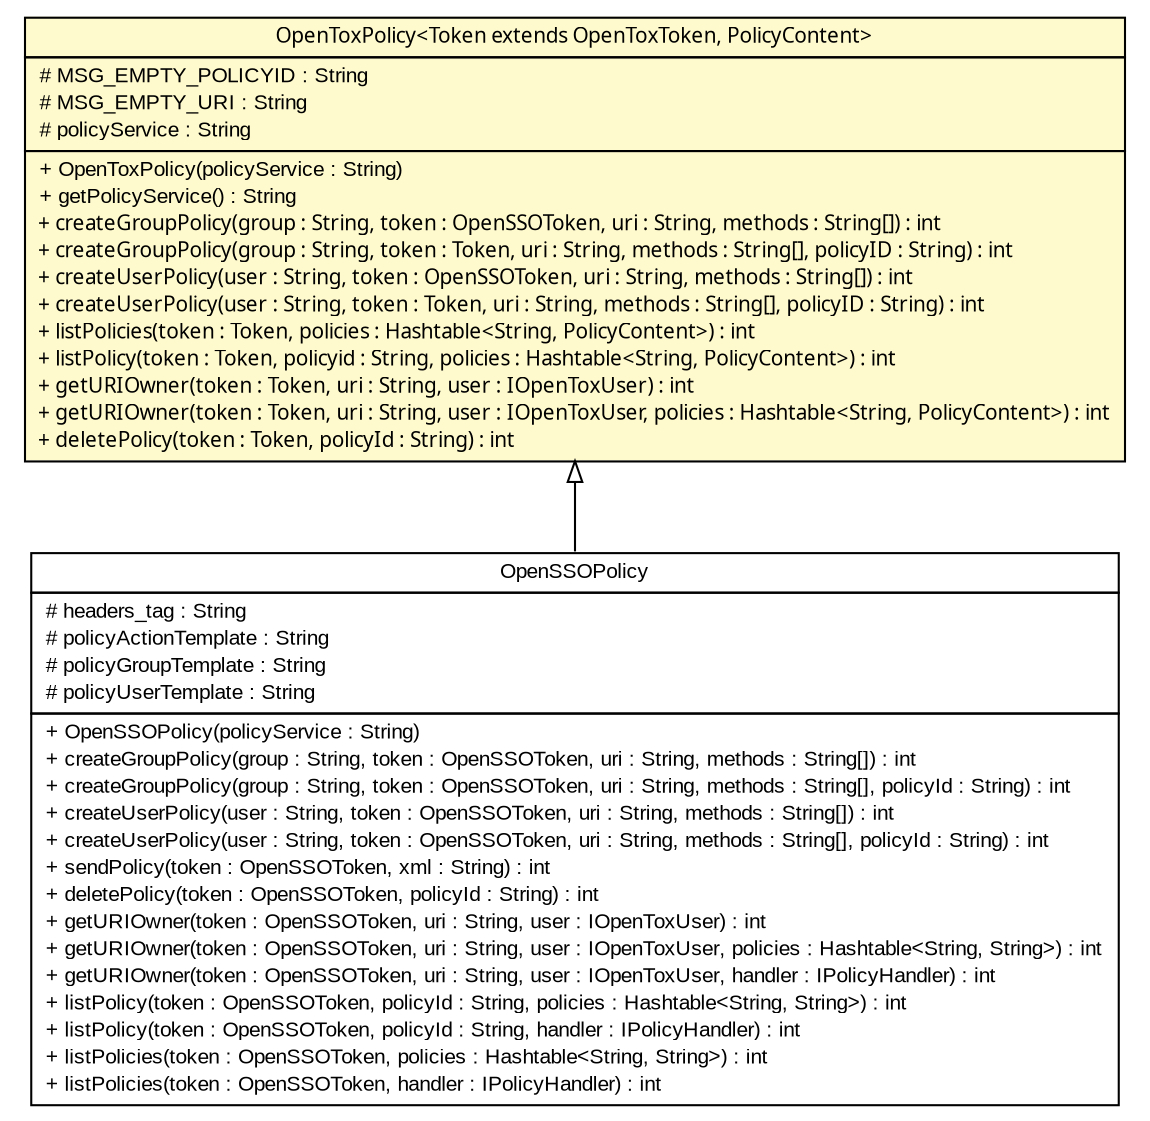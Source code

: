 #!/usr/local/bin/dot
#
# Class diagram 
# Generated by UmlGraph version 4.6 (http://www.spinellis.gr/sw/umlgraph)
#

digraph G {
	edge [fontname="arial",fontsize=10,labelfontname="arial",labelfontsize=10];
	node [fontname="arial",fontsize=10,shape=plaintext];
	// org.opentox.aa.OpenToxPolicy<Token extends org.opentox.aa.OpenToxToken, PolicyContent>
	c566 [label=<<table border="0" cellborder="1" cellspacing="0" cellpadding="2" port="p" bgcolor="lemonChiffon" href="./OpenToxPolicy.html">
		<tr><td><table border="0" cellspacing="0" cellpadding="1">
			<tr><td><font face="ariali"> OpenToxPolicy&lt;Token extends OpenToxToken, PolicyContent&gt; </font></td></tr>
		</table></td></tr>
		<tr><td><table border="0" cellspacing="0" cellpadding="1">
			<tr><td align="left"> # MSG_EMPTY_POLICYID : String </td></tr>
			<tr><td align="left"> # MSG_EMPTY_URI : String </td></tr>
			<tr><td align="left"> # policyService : String </td></tr>
		</table></td></tr>
		<tr><td><table border="0" cellspacing="0" cellpadding="1">
			<tr><td align="left"> + OpenToxPolicy(policyService : String) </td></tr>
			<tr><td align="left"> + getPolicyService() : String </td></tr>
			<tr><td align="left"><font face="ariali" point-size="10.0"> + createGroupPolicy(group : String, token : OpenSSOToken, uri : String, methods : String[]) : int </font></td></tr>
			<tr><td align="left"><font face="ariali" point-size="10.0"> + createGroupPolicy(group : String, token : Token, uri : String, methods : String[], policyID : String) : int </font></td></tr>
			<tr><td align="left"><font face="ariali" point-size="10.0"> + createUserPolicy(user : String, token : OpenSSOToken, uri : String, methods : String[]) : int </font></td></tr>
			<tr><td align="left"><font face="ariali" point-size="10.0"> + createUserPolicy(user : String, token : Token, uri : String, methods : String[], policyID : String) : int </font></td></tr>
			<tr><td align="left"><font face="ariali" point-size="10.0"> + listPolicies(token : Token, policies : Hashtable&lt;String, PolicyContent&gt;) : int </font></td></tr>
			<tr><td align="left"><font face="ariali" point-size="10.0"> + listPolicy(token : Token, policyid : String, policies : Hashtable&lt;String, PolicyContent&gt;) : int </font></td></tr>
			<tr><td align="left"><font face="ariali" point-size="10.0"> + getURIOwner(token : Token, uri : String, user : IOpenToxUser) : int </font></td></tr>
			<tr><td align="left"><font face="ariali" point-size="10.0"> + getURIOwner(token : Token, uri : String, user : IOpenToxUser, policies : Hashtable&lt;String, PolicyContent&gt;) : int </font></td></tr>
			<tr><td align="left"><font face="ariali" point-size="10.0"> + deletePolicy(token : Token, policyId : String) : int </font></td></tr>
		</table></td></tr>
		</table>>, fontname="arial", fontcolor="black", fontsize=10.0];
	// org.opentox.aa.opensso.OpenSSOPolicy
	c569 [label=<<table border="0" cellborder="1" cellspacing="0" cellpadding="2" port="p" href="./opensso/OpenSSOPolicy.html">
		<tr><td><table border="0" cellspacing="0" cellpadding="1">
			<tr><td> OpenSSOPolicy </td></tr>
		</table></td></tr>
		<tr><td><table border="0" cellspacing="0" cellpadding="1">
			<tr><td align="left"> # headers_tag : String </td></tr>
			<tr><td align="left"> # policyActionTemplate : String </td></tr>
			<tr><td align="left"> # policyGroupTemplate : String </td></tr>
			<tr><td align="left"> # policyUserTemplate : String </td></tr>
		</table></td></tr>
		<tr><td><table border="0" cellspacing="0" cellpadding="1">
			<tr><td align="left"> + OpenSSOPolicy(policyService : String) </td></tr>
			<tr><td align="left"> + createGroupPolicy(group : String, token : OpenSSOToken, uri : String, methods : String[]) : int </td></tr>
			<tr><td align="left"> + createGroupPolicy(group : String, token : OpenSSOToken, uri : String, methods : String[], policyId : String) : int </td></tr>
			<tr><td align="left"> + createUserPolicy(user : String, token : OpenSSOToken, uri : String, methods : String[]) : int </td></tr>
			<tr><td align="left"> + createUserPolicy(user : String, token : OpenSSOToken, uri : String, methods : String[], policyId : String) : int </td></tr>
			<tr><td align="left"> + sendPolicy(token : OpenSSOToken, xml : String) : int </td></tr>
			<tr><td align="left"> + deletePolicy(token : OpenSSOToken, policyId : String) : int </td></tr>
			<tr><td align="left"> + getURIOwner(token : OpenSSOToken, uri : String, user : IOpenToxUser) : int </td></tr>
			<tr><td align="left"> + getURIOwner(token : OpenSSOToken, uri : String, user : IOpenToxUser, policies : Hashtable&lt;String, String&gt;) : int </td></tr>
			<tr><td align="left"> + getURIOwner(token : OpenSSOToken, uri : String, user : IOpenToxUser, handler : IPolicyHandler) : int </td></tr>
			<tr><td align="left"> + listPolicy(token : OpenSSOToken, policyId : String, policies : Hashtable&lt;String, String&gt;) : int </td></tr>
			<tr><td align="left"> + listPolicy(token : OpenSSOToken, policyId : String, handler : IPolicyHandler) : int </td></tr>
			<tr><td align="left"> + listPolicies(token : OpenSSOToken, policies : Hashtable&lt;String, String&gt;) : int </td></tr>
			<tr><td align="left"> + listPolicies(token : OpenSSOToken, handler : IPolicyHandler) : int </td></tr>
		</table></td></tr>
		</table>>, fontname="arial", fontcolor="black", fontsize=10.0];
	//org.opentox.aa.opensso.OpenSSOPolicy extends org.opentox.aa.OpenToxPolicy<org.opentox.aa.opensso.OpenSSOToken, java.lang.String>
	c566:p -> c569:p [dir=back,arrowtail=empty];
}

